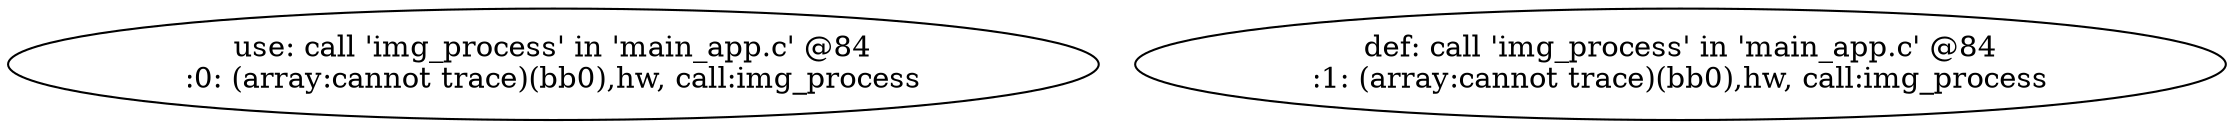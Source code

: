digraph defuse_graph {
v0 [label = "use: call 'img_process' in 'main_app.c' @84\n:0: (array:cannot trace)(bb0),hw, call:img_process"];
v1 [label = "def: call 'img_process' in 'main_app.c' @84\n:1: (array:cannot trace)(bb0),hw, call:img_process"];
}
